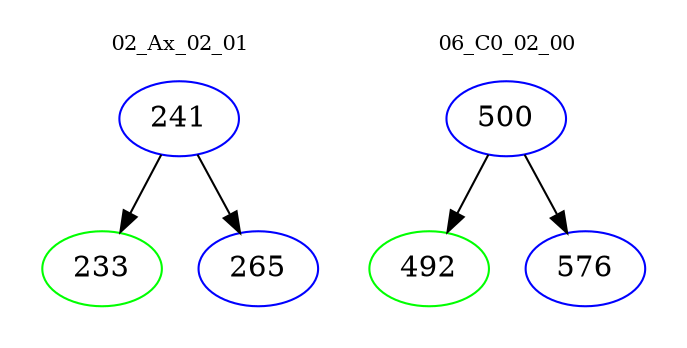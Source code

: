 digraph{
subgraph cluster_0 {
color = white
label = "02_Ax_02_01";
fontsize=10;
T0_241 [label="241", color="blue"]
T0_241 -> T0_233 [color="black"]
T0_233 [label="233", color="green"]
T0_241 -> T0_265 [color="black"]
T0_265 [label="265", color="blue"]
}
subgraph cluster_1 {
color = white
label = "06_C0_02_00";
fontsize=10;
T1_500 [label="500", color="blue"]
T1_500 -> T1_492 [color="black"]
T1_492 [label="492", color="green"]
T1_500 -> T1_576 [color="black"]
T1_576 [label="576", color="blue"]
}
}
